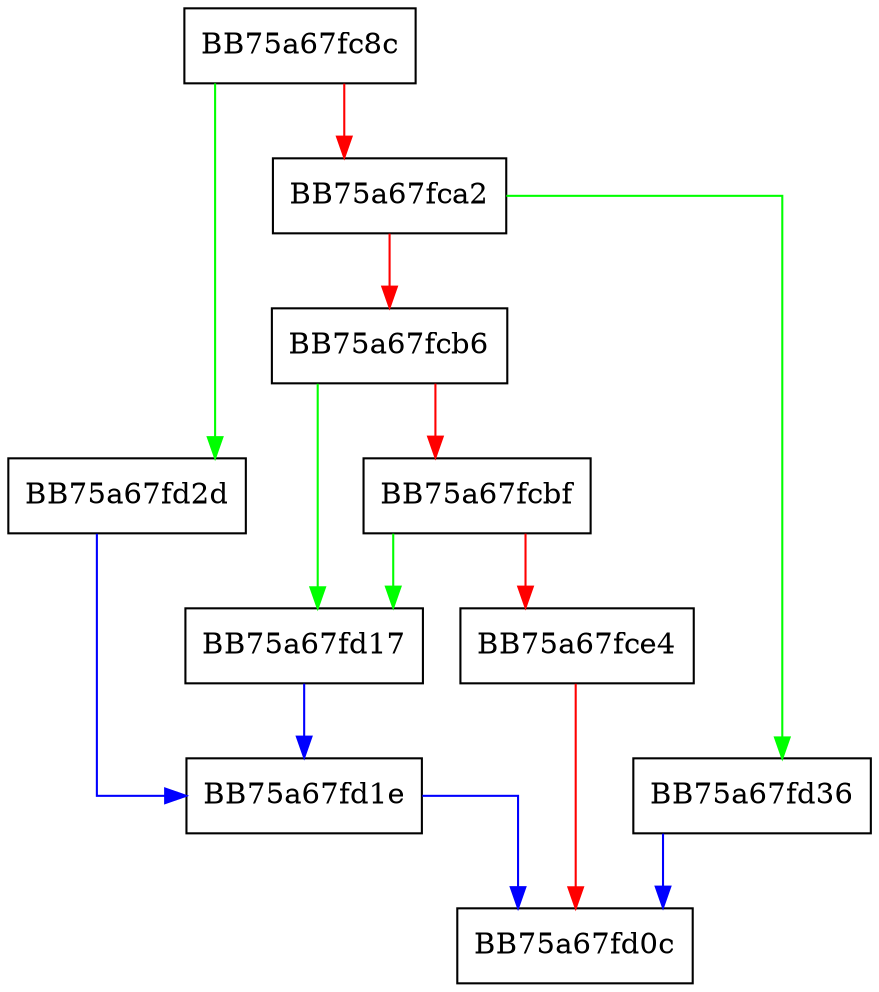 digraph valueOf {
  node [shape="box"];
  graph [splines=ortho];
  BB75a67fc8c -> BB75a67fd2d [color="green"];
  BB75a67fc8c -> BB75a67fca2 [color="red"];
  BB75a67fca2 -> BB75a67fd36 [color="green"];
  BB75a67fca2 -> BB75a67fcb6 [color="red"];
  BB75a67fcb6 -> BB75a67fd17 [color="green"];
  BB75a67fcb6 -> BB75a67fcbf [color="red"];
  BB75a67fcbf -> BB75a67fd17 [color="green"];
  BB75a67fcbf -> BB75a67fce4 [color="red"];
  BB75a67fce4 -> BB75a67fd0c [color="red"];
  BB75a67fd17 -> BB75a67fd1e [color="blue"];
  BB75a67fd1e -> BB75a67fd0c [color="blue"];
  BB75a67fd2d -> BB75a67fd1e [color="blue"];
  BB75a67fd36 -> BB75a67fd0c [color="blue"];
}
